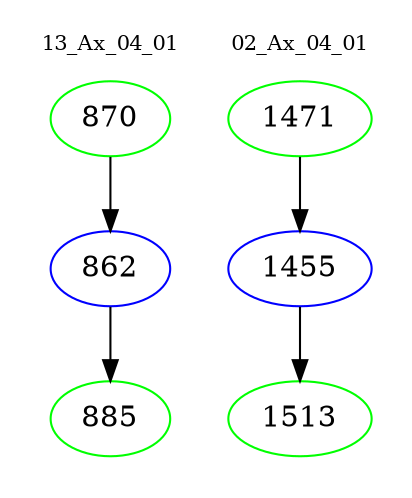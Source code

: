 digraph{
subgraph cluster_0 {
color = white
label = "13_Ax_04_01";
fontsize=10;
T0_870 [label="870", color="green"]
T0_870 -> T0_862 [color="black"]
T0_862 [label="862", color="blue"]
T0_862 -> T0_885 [color="black"]
T0_885 [label="885", color="green"]
}
subgraph cluster_1 {
color = white
label = "02_Ax_04_01";
fontsize=10;
T1_1471 [label="1471", color="green"]
T1_1471 -> T1_1455 [color="black"]
T1_1455 [label="1455", color="blue"]
T1_1455 -> T1_1513 [color="black"]
T1_1513 [label="1513", color="green"]
}
}

